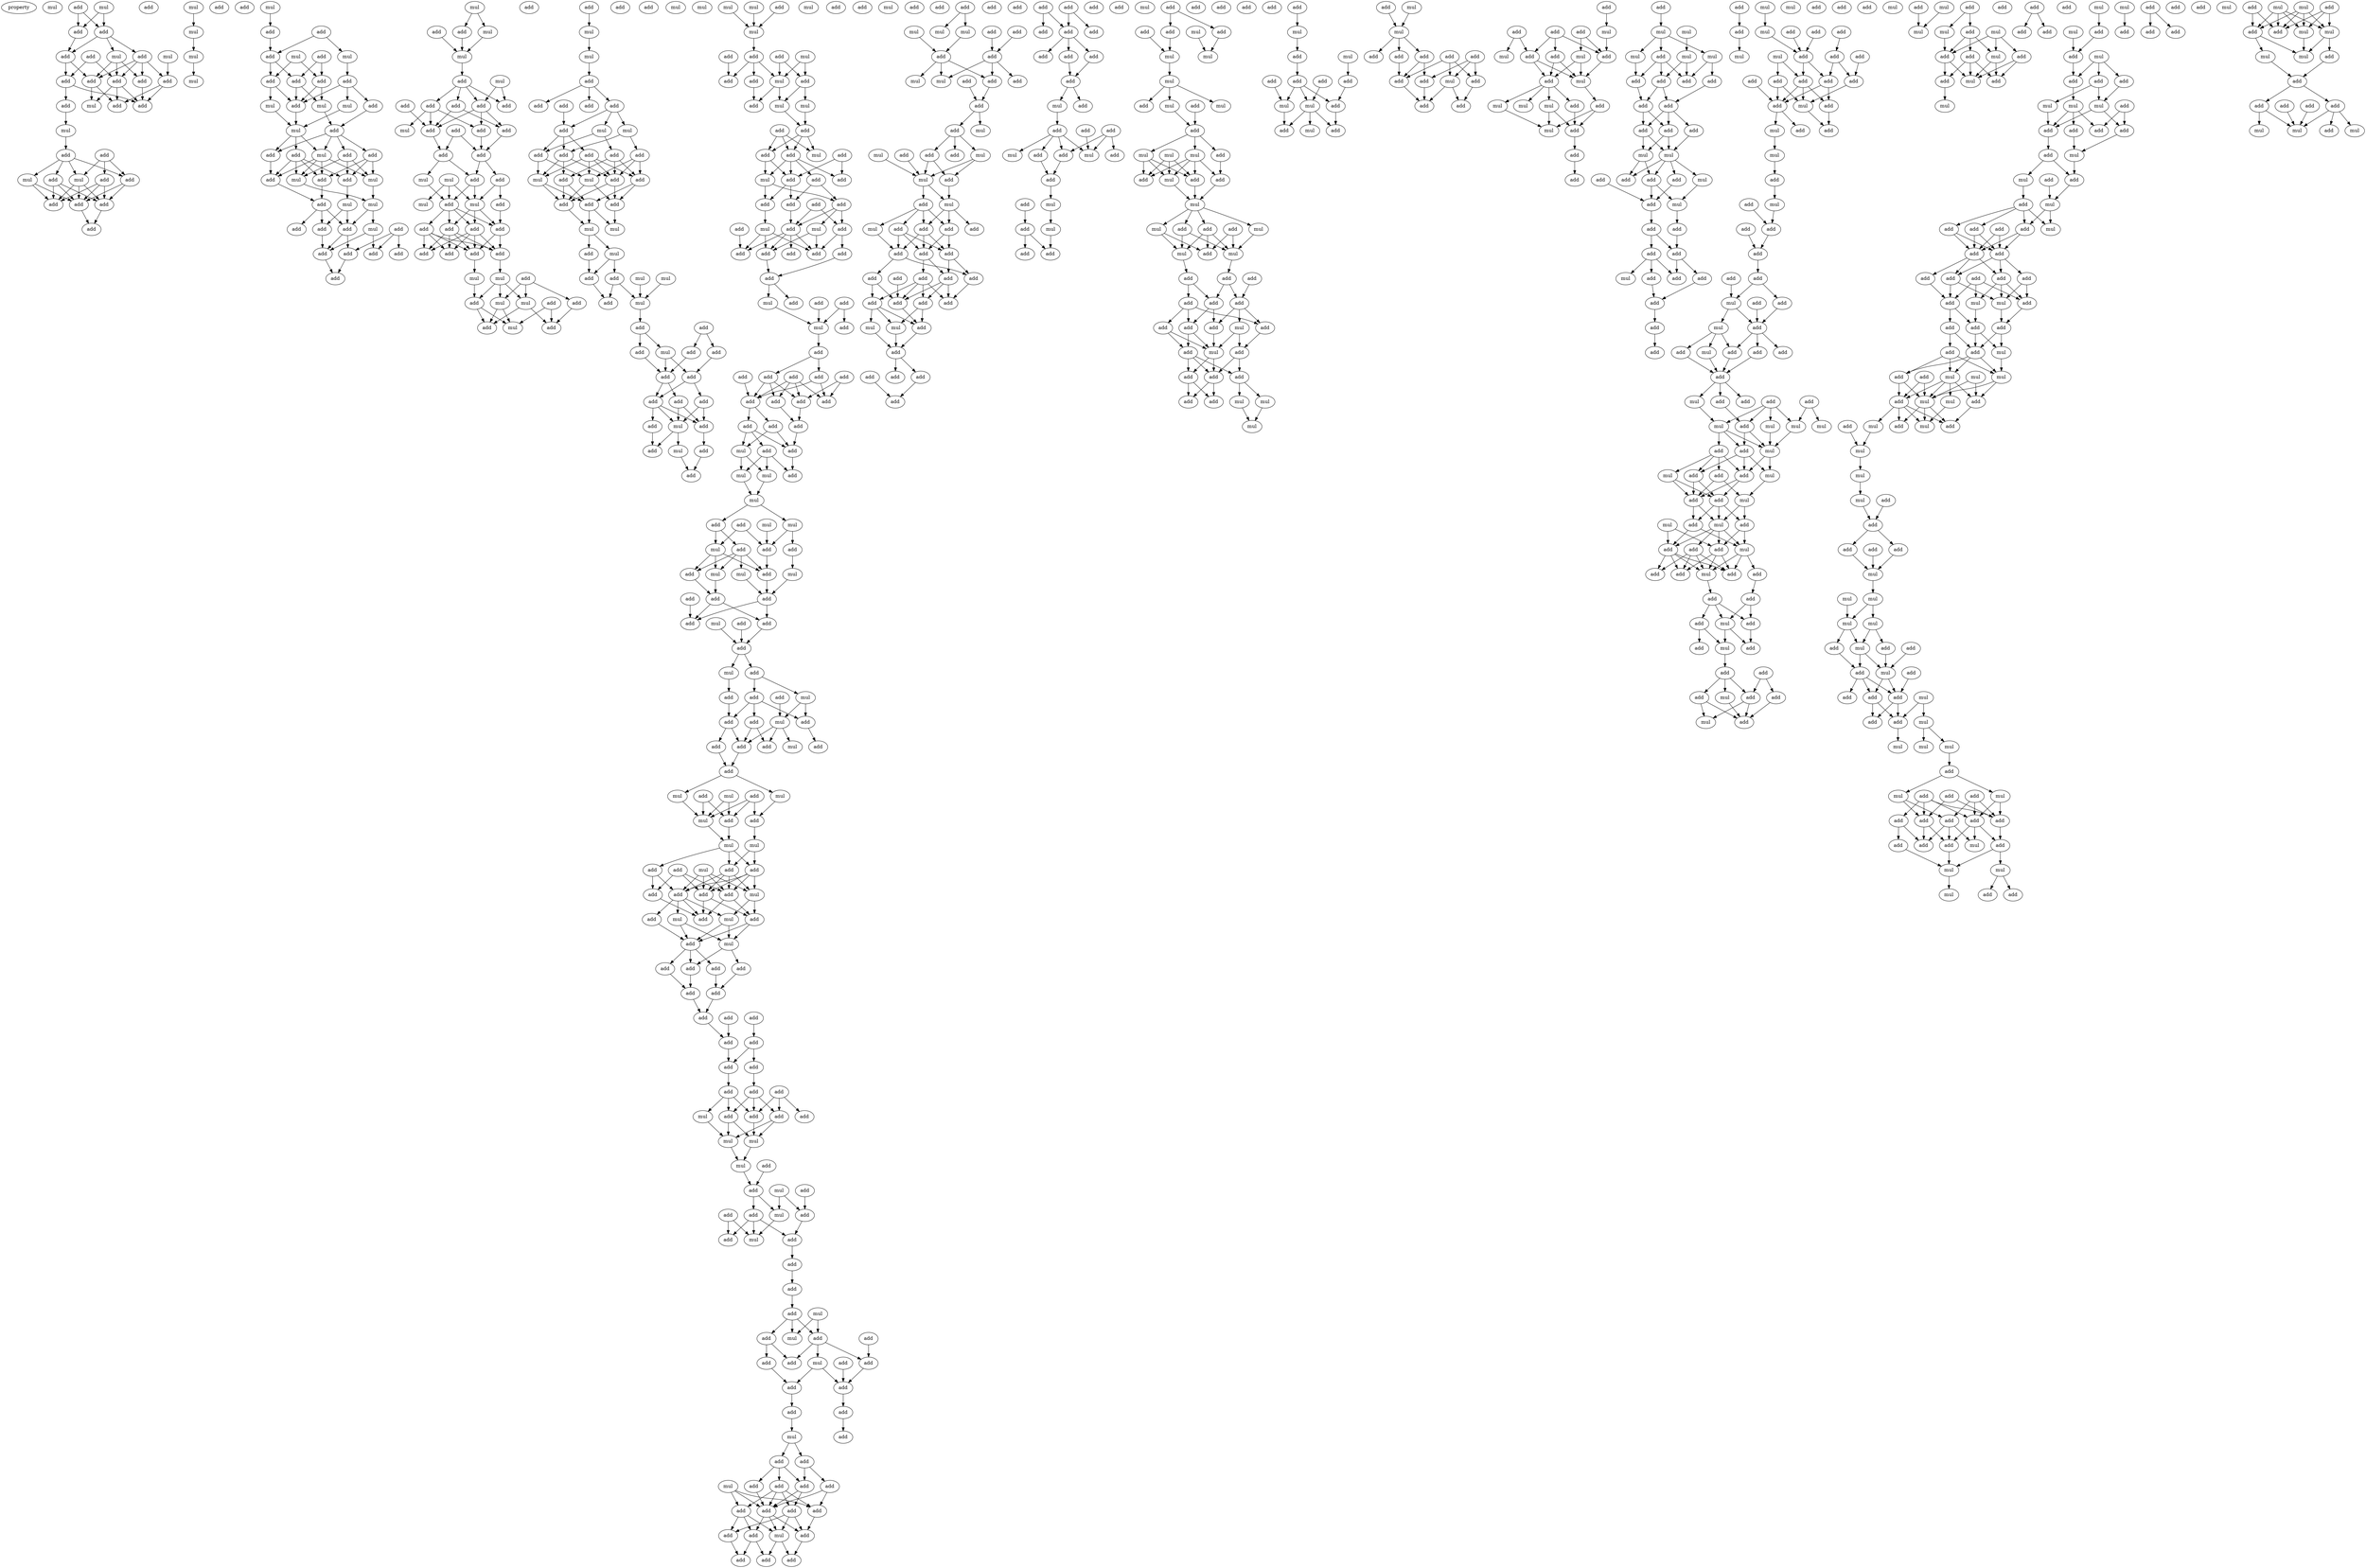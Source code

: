 digraph {
    node [fontcolor=black]
    property [mul=2,lf=1.3]
    0 [ label = mul ];
    1 [ label = add ];
    2 [ label = mul ];
    3 [ label = add ];
    4 [ label = add ];
    5 [ label = add ];
    6 [ label = add ];
    7 [ label = mul ];
    8 [ label = add ];
    9 [ label = add ];
    10 [ label = mul ];
    11 [ label = add ];
    12 [ label = add ];
    13 [ label = add ];
    14 [ label = add ];
    15 [ label = add ];
    16 [ label = add ];
    17 [ label = add ];
    18 [ label = add ];
    19 [ label = mul ];
    20 [ label = mul ];
    21 [ label = add ];
    22 [ label = add ];
    23 [ label = mul ];
    24 [ label = add ];
    25 [ label = add ];
    26 [ label = mul ];
    27 [ label = add ];
    28 [ label = add ];
    29 [ label = add ];
    30 [ label = add ];
    31 [ label = add ];
    32 [ label = mul ];
    33 [ label = mul ];
    34 [ label = add ];
    35 [ label = mul ];
    36 [ label = add ];
    37 [ label = mul ];
    38 [ label = mul ];
    39 [ label = add ];
    40 [ label = add ];
    41 [ label = mul ];
    42 [ label = add ];
    43 [ label = mul ];
    44 [ label = add ];
    45 [ label = add ];
    46 [ label = add ];
    47 [ label = add ];
    48 [ label = add ];
    49 [ label = mul ];
    50 [ label = mul ];
    51 [ label = mul ];
    52 [ label = add ];
    53 [ label = add ];
    54 [ label = add ];
    55 [ label = mul ];
    56 [ label = add ];
    57 [ label = add ];
    58 [ label = add ];
    59 [ label = add ];
    60 [ label = mul ];
    61 [ label = add ];
    62 [ label = mul ];
    63 [ label = add ];
    64 [ label = mul ];
    65 [ label = add ];
    66 [ label = mul ];
    67 [ label = mul ];
    68 [ label = add ];
    69 [ label = add ];
    70 [ label = add ];
    71 [ label = add ];
    72 [ label = mul ];
    73 [ label = add ];
    74 [ label = add ];
    75 [ label = add ];
    76 [ label = add ];
    77 [ label = add ];
    78 [ label = add ];
    79 [ label = mul ];
    80 [ label = add ];
    81 [ label = mul ];
    82 [ label = add ];
    83 [ label = mul ];
    84 [ label = add ];
    85 [ label = mul ];
    86 [ label = add ];
    87 [ label = add ];
    88 [ label = add ];
    89 [ label = add ];
    90 [ label = add ];
    91 [ label = add ];
    92 [ label = mul ];
    93 [ label = add ];
    94 [ label = add ];
    95 [ label = add ];
    96 [ label = add ];
    97 [ label = add ];
    98 [ label = add ];
    99 [ label = mul ];
    100 [ label = add ];
    101 [ label = mul ];
    102 [ label = add ];
    103 [ label = add ];
    104 [ label = mul ];
    105 [ label = mul ];
    106 [ label = add ];
    107 [ label = add ];
    108 [ label = add ];
    109 [ label = add ];
    110 [ label = add ];
    111 [ label = add ];
    112 [ label = add ];
    113 [ label = add ];
    114 [ label = add ];
    115 [ label = mul ];
    116 [ label = add ];
    117 [ label = mul ];
    118 [ label = add ];
    119 [ label = add ];
    120 [ label = add ];
    121 [ label = mul ];
    122 [ label = mul ];
    123 [ label = add ];
    124 [ label = mul ];
    125 [ label = add ];
    126 [ label = add ];
    127 [ label = add ];
    128 [ label = mul ];
    129 [ label = mul ];
    130 [ label = add ];
    131 [ label = add ];
    132 [ label = add ];
    133 [ label = add ];
    134 [ label = add ];
    135 [ label = mul ];
    136 [ label = add ];
    137 [ label = mul ];
    138 [ label = add ];
    139 [ label = add ];
    140 [ label = add ];
    141 [ label = add ];
    142 [ label = add ];
    143 [ label = add ];
    144 [ label = mul ];
    145 [ label = mul ];
    146 [ label = add ];
    147 [ label = add ];
    148 [ label = add ];
    149 [ label = add ];
    150 [ label = add ];
    151 [ label = mul ];
    152 [ label = mul ];
    153 [ label = add ];
    154 [ label = mul ];
    155 [ label = add ];
    156 [ label = add ];
    157 [ label = add ];
    158 [ label = mul ];
    159 [ label = mul ];
    160 [ label = add ];
    161 [ label = mul ];
    162 [ label = add ];
    163 [ label = add ];
    164 [ label = add ];
    165 [ label = add ];
    166 [ label = mul ];
    167 [ label = add ];
    168 [ label = add ];
    169 [ label = add ];
    170 [ label = add ];
    171 [ label = add ];
    172 [ label = add ];
    173 [ label = mul ];
    174 [ label = add ];
    175 [ label = add ];
    176 [ label = add ];
    177 [ label = mul ];
    178 [ label = add ];
    179 [ label = mul ];
    180 [ label = add ];
    181 [ label = mul ];
    182 [ label = mul ];
    183 [ label = mul ];
    184 [ label = add ];
    185 [ label = mul ];
    186 [ label = add ];
    187 [ label = add ];
    188 [ label = mul ];
    189 [ label = add ];
    190 [ label = add ];
    191 [ label = add ];
    192 [ label = add ];
    193 [ label = mul ];
    194 [ label = mul ];
    195 [ label = add ];
    196 [ label = mul ];
    197 [ label = add ];
    198 [ label = add ];
    199 [ label = add ];
    200 [ label = mul ];
    201 [ label = add ];
    202 [ label = add ];
    203 [ label = add ];
    204 [ label = add ];
    205 [ label = add ];
    206 [ label = mul ];
    207 [ label = add ];
    208 [ label = add ];
    209 [ label = add ];
    210 [ label = add ];
    211 [ label = mul ];
    212 [ label = add ];
    213 [ label = add ];
    214 [ label = mul ];
    215 [ label = add ];
    216 [ label = add ];
    217 [ label = add ];
    218 [ label = add ];
    219 [ label = add ];
    220 [ label = add ];
    221 [ label = add ];
    222 [ label = add ];
    223 [ label = mul ];
    224 [ label = add ];
    225 [ label = add ];
    226 [ label = mul ];
    227 [ label = add ];
    228 [ label = add ];
    229 [ label = add ];
    230 [ label = add ];
    231 [ label = add ];
    232 [ label = add ];
    233 [ label = add ];
    234 [ label = add ];
    235 [ label = add ];
    236 [ label = add ];
    237 [ label = add ];
    238 [ label = add ];
    239 [ label = add ];
    240 [ label = add ];
    241 [ label = add ];
    242 [ label = add ];
    243 [ label = mul ];
    244 [ label = add ];
    245 [ label = mul ];
    246 [ label = mul ];
    247 [ label = mul ];
    248 [ label = mul ];
    249 [ label = add ];
    250 [ label = add ];
    251 [ label = mul ];
    252 [ label = mul ];
    253 [ label = mul ];
    254 [ label = add ];
    255 [ label = add ];
    256 [ label = add ];
    257 [ label = mul ];
    258 [ label = mul ];
    259 [ label = mul ];
    260 [ label = add ];
    261 [ label = add ];
    262 [ label = add ];
    263 [ label = add ];
    264 [ label = add ];
    265 [ label = add ];
    266 [ label = add ];
    267 [ label = add ];
    268 [ label = mul ];
    269 [ label = add ];
    270 [ label = add ];
    271 [ label = add ];
    272 [ label = mul ];
    273 [ label = add ];
    274 [ label = add ];
    275 [ label = mul ];
    276 [ label = add ];
    277 [ label = add ];
    278 [ label = add ];
    279 [ label = mul ];
    280 [ label = add ];
    281 [ label = add ];
    282 [ label = add ];
    283 [ label = add ];
    284 [ label = mul ];
    285 [ label = add ];
    286 [ label = add ];
    287 [ label = add ];
    288 [ label = add ];
    289 [ label = add ];
    290 [ label = mul ];
    291 [ label = mul ];
    292 [ label = mul ];
    293 [ label = add ];
    294 [ label = add ];
    295 [ label = mul ];
    296 [ label = mul ];
    297 [ label = mul ];
    298 [ label = add ];
    299 [ label = add ];
    300 [ label = add ];
    301 [ label = mul ];
    302 [ label = add ];
    303 [ label = add ];
    304 [ label = mul ];
    305 [ label = add ];
    306 [ label = add ];
    307 [ label = add ];
    308 [ label = add ];
    309 [ label = add ];
    310 [ label = mul ];
    311 [ label = mul ];
    312 [ label = add ];
    313 [ label = mul ];
    314 [ label = add ];
    315 [ label = mul ];
    316 [ label = add ];
    317 [ label = add ];
    318 [ label = add ];
    319 [ label = add ];
    320 [ label = add ];
    321 [ label = add ];
    322 [ label = add ];
    323 [ label = add ];
    324 [ label = add ];
    325 [ label = add ];
    326 [ label = add ];
    327 [ label = add ];
    328 [ label = add ];
    329 [ label = add ];
    330 [ label = add ];
    331 [ label = add ];
    332 [ label = mul ];
    333 [ label = add ];
    334 [ label = add ];
    335 [ label = add ];
    336 [ label = add ];
    337 [ label = mul ];
    338 [ label = mul ];
    339 [ label = add ];
    340 [ label = mul ];
    341 [ label = add ];
    342 [ label = add ];
    343 [ label = mul ];
    344 [ label = mul ];
    345 [ label = add ];
    346 [ label = add ];
    347 [ label = add ];
    348 [ label = add ];
    349 [ label = mul ];
    350 [ label = add ];
    351 [ label = add ];
    352 [ label = add ];
    353 [ label = add ];
    354 [ label = mul ];
    355 [ label = add ];
    356 [ label = add ];
    357 [ label = add ];
    358 [ label = add ];
    359 [ label = add ];
    360 [ label = mul ];
    361 [ label = add ];
    362 [ label = mul ];
    363 [ label = add ];
    364 [ label = add ];
    365 [ label = add ];
    366 [ label = add ];
    367 [ label = add ];
    368 [ label = add ];
    369 [ label = add ];
    370 [ label = mul ];
    371 [ label = add ];
    372 [ label = add ];
    373 [ label = add ];
    374 [ label = add ];
    375 [ label = add ];
    376 [ label = add ];
    377 [ label = add ];
    378 [ label = mul ];
    379 [ label = add ];
    380 [ label = add ];
    381 [ label = add ];
    382 [ label = add ];
    383 [ label = add ];
    384 [ label = add ];
    385 [ label = add ];
    386 [ label = mul ];
    387 [ label = add ];
    388 [ label = add ];
    389 [ label = add ];
    390 [ label = add ];
    391 [ label = mul ];
    392 [ label = mul ];
    393 [ label = mul ];
    394 [ label = add ];
    395 [ label = add ];
    396 [ label = add ];
    397 [ label = add ];
    398 [ label = mul ];
    399 [ label = add ];
    400 [ label = add ];
    401 [ label = mul ];
    402 [ label = add ];
    403 [ label = add ];
    404 [ label = add ];
    405 [ label = mul ];
    406 [ label = add ];
    407 [ label = add ];
    408 [ label = mul ];
    409 [ label = add ];
    410 [ label = mul ];
    411 [ label = mul ];
    412 [ label = add ];
    413 [ label = add ];
    414 [ label = mul ];
    415 [ label = add ];
    416 [ label = add ];
    417 [ label = add ];
    418 [ label = mul ];
    419 [ label = add ];
    420 [ label = add ];
    421 [ label = add ];
    422 [ label = add ];
    423 [ label = add ];
    424 [ label = add ];
    425 [ label = add ];
    426 [ label = add ];
    427 [ label = add ];
    428 [ label = add ];
    429 [ label = add ];
    430 [ label = add ];
    431 [ label = add ];
    432 [ label = mul ];
    433 [ label = mul ];
    434 [ label = add ];
    435 [ label = add ];
    436 [ label = add ];
    437 [ label = add ];
    438 [ label = add ];
    439 [ label = add ];
    440 [ label = add ];
    441 [ label = add ];
    442 [ label = add ];
    443 [ label = add ];
    444 [ label = add ];
    445 [ label = add ];
    446 [ label = add ];
    447 [ label = add ];
    448 [ label = add ];
    449 [ label = add ];
    450 [ label = add ];
    451 [ label = add ];
    452 [ label = add ];
    453 [ label = mul ];
    454 [ label = add ];
    455 [ label = add ];
    456 [ label = add ];
    457 [ label = add ];
    458 [ label = add ];
    459 [ label = add ];
    460 [ label = mul ];
    461 [ label = add ];
    462 [ label = mul ];
    463 [ label = add ];
    464 [ label = mul ];
    465 [ label = add ];
    466 [ label = add ];
    467 [ label = mul ];
    468 [ label = mul ];
    469 [ label = add ];
    470 [ label = add ];
    471 [ label = add ];
    472 [ label = add ];
    473 [ label = add ];
    474 [ label = add ];
    475 [ label = mul ];
    476 [ label = add ];
    477 [ label = mul ];
    478 [ label = mul ];
    479 [ label = mul ];
    480 [ label = mul ];
    481 [ label = add ];
    482 [ label = add ];
    483 [ label = mul ];
    484 [ label = add ];
    485 [ label = add ];
    486 [ label = mul ];
    487 [ label = mul ];
    488 [ label = mul ];
    489 [ label = add ];
    490 [ label = add ];
    491 [ label = add ];
    492 [ label = add ];
    493 [ label = mul ];
    494 [ label = add ];
    495 [ label = mul ];
    496 [ label = add ];
    497 [ label = add ];
    498 [ label = mul ];
    499 [ label = mul ];
    500 [ label = add ];
    501 [ label = add ];
    502 [ label = mul ];
    503 [ label = mul ];
    504 [ label = add ];
    505 [ label = add ];
    506 [ label = add ];
    507 [ label = add ];
    508 [ label = add ];
    509 [ label = add ];
    510 [ label = add ];
    511 [ label = add ];
    512 [ label = mul ];
    513 [ label = add ];
    514 [ label = add ];
    515 [ label = mul ];
    516 [ label = add ];
    517 [ label = add ];
    518 [ label = add ];
    519 [ label = add ];
    520 [ label = add ];
    521 [ label = mul ];
    522 [ label = add ];
    523 [ label = add ];
    524 [ label = mul ];
    525 [ label = mul ];
    526 [ label = add ];
    527 [ label = add ];
    528 [ label = mul ];
    529 [ label = mul ];
    530 [ label = add ];
    531 [ label = add ];
    532 [ label = add ];
    533 [ label = add ];
    534 [ label = add ];
    535 [ label = mul ];
    536 [ label = mul ];
    537 [ label = add ];
    538 [ label = add ];
    539 [ label = add ];
    540 [ label = add ];
    541 [ label = mul ];
    542 [ label = mul ];
    543 [ label = mul ];
    544 [ label = add ];
    545 [ label = add ];
    546 [ label = add ];
    547 [ label = add ];
    548 [ label = add ];
    549 [ label = add ];
    550 [ label = add ];
    551 [ label = add ];
    552 [ label = mul ];
    553 [ label = add ];
    554 [ label = add ];
    555 [ label = add ];
    556 [ label = add ];
    557 [ label = add ];
    558 [ label = add ];
    559 [ label = mul ];
    560 [ label = mul ];
    561 [ label = add ];
    562 [ label = add ];
    563 [ label = mul ];
    564 [ label = add ];
    565 [ label = mul ];
    566 [ label = add ];
    567 [ label = mul ];
    568 [ label = add ];
    569 [ label = add ];
    570 [ label = mul ];
    571 [ label = mul ];
    572 [ label = mul ];
    573 [ label = add ];
    574 [ label = add ];
    575 [ label = add ];
    576 [ label = add ];
    577 [ label = mul ];
    578 [ label = mul ];
    579 [ label = add ];
    580 [ label = mul ];
    581 [ label = mul ];
    582 [ label = mul ];
    583 [ label = add ];
    584 [ label = add ];
    585 [ label = add ];
    586 [ label = add ];
    587 [ label = add ];
    588 [ label = add ];
    589 [ label = add ];
    590 [ label = add ];
    591 [ label = add ];
    592 [ label = mul ];
    593 [ label = mul ];
    594 [ label = add ];
    595 [ label = add ];
    596 [ label = mul ];
    597 [ label = add ];
    598 [ label = add ];
    599 [ label = mul ];
    600 [ label = add ];
    601 [ label = add ];
    602 [ label = add ];
    603 [ label = add ];
    604 [ label = add ];
    605 [ label = mul ];
    606 [ label = add ];
    607 [ label = add ];
    608 [ label = add ];
    609 [ label = add ];
    610 [ label = add ];
    611 [ label = add ];
    612 [ label = add ];
    613 [ label = add ];
    614 [ label = mul ];
    615 [ label = mul ];
    616 [ label = mul ];
    617 [ label = add ];
    618 [ label = add ];
    619 [ label = mul ];
    620 [ label = add ];
    621 [ label = add ];
    622 [ label = add ];
    623 [ label = add ];
    624 [ label = mul ];
    625 [ label = add ];
    626 [ label = add ];
    627 [ label = add ];
    628 [ label = add ];
    629 [ label = add ];
    630 [ label = add ];
    631 [ label = add ];
    632 [ label = mul ];
    633 [ label = add ];
    634 [ label = mul ];
    635 [ label = add ];
    636 [ label = mul ];
    637 [ label = add ];
    638 [ label = add ];
    639 [ label = add ];
    640 [ label = mul ];
    641 [ label = add ];
    642 [ label = add ];
    643 [ label = add ];
    644 [ label = add ];
    645 [ label = add ];
    646 [ label = mul ];
    647 [ label = add ];
    648 [ label = add ];
    649 [ label = mul ];
    650 [ label = add ];
    651 [ label = add ];
    652 [ label = add ];
    653 [ label = mul ];
    654 [ label = add ];
    655 [ label = add ];
    656 [ label = add ];
    657 [ label = add ];
    658 [ label = mul ];
    659 [ label = add ];
    660 [ label = add ];
    661 [ label = add ];
    662 [ label = mul ];
    663 [ label = add ];
    664 [ label = add ];
    665 [ label = mul ];
    666 [ label = mul ];
    667 [ label = add ];
    668 [ label = mul ];
    669 [ label = mul ];
    670 [ label = mul ];
    671 [ label = add ];
    672 [ label = add ];
    673 [ label = mul ];
    674 [ label = add ];
    675 [ label = add ];
    676 [ label = add ];
    677 [ label = mul ];
    678 [ label = mul ];
    679 [ label = add ];
    680 [ label = add ];
    681 [ label = add ];
    682 [ label = add ];
    683 [ label = mul ];
    684 [ label = mul ];
    685 [ label = add ];
    686 [ label = add ];
    687 [ label = mul ];
    688 [ label = add ];
    689 [ label = add ];
    690 [ label = add ];
    691 [ label = add ];
    692 [ label = mul ];
    693 [ label = add ];
    694 [ label = add ];
    695 [ label = add ];
    696 [ label = add ];
    697 [ label = mul ];
    698 [ label = add ];
    699 [ label = mul ];
    700 [ label = add ];
    701 [ label = add ];
    702 [ label = mul ];
    703 [ label = mul ];
    704 [ label = add ];
    705 [ label = add ];
    706 [ label = add ];
    707 [ label = add ];
    708 [ label = add ];
    709 [ label = mul ];
    710 [ label = add ];
    711 [ label = add ];
    712 [ label = mul ];
    713 [ label = add ];
    714 [ label = mul ];
    715 [ label = mul ];
    716 [ label = add ];
    717 [ label = add ];
    718 [ label = add ];
    719 [ label = add ];
    720 [ label = mul ];
    721 [ label = add ];
    722 [ label = mul ];
    723 [ label = add ];
    724 [ label = mul ];
    725 [ label = add ];
    726 [ label = add ];
    727 [ label = add ];
    728 [ label = add ];
    729 [ label = mul ];
    730 [ label = add ];
    731 [ label = mul ];
    732 [ label = add ];
    733 [ label = mul ];
    734 [ label = add ];
    735 [ label = add ];
    736 [ label = add ];
    737 [ label = add ];
    738 [ label = mul ];
    739 [ label = add ];
    740 [ label = mul ];
    741 [ label = mul ];
    742 [ label = add ];
    743 [ label = add ];
    744 [ label = add ];
    745 [ label = add ];
    746 [ label = mul ];
    747 [ label = add ];
    748 [ label = mul ];
    749 [ label = add ];
    750 [ label = add ];
    751 [ label = mul ];
    752 [ label = add ];
    753 [ label = add ];
    754 [ label = add ];
    755 [ label = add ];
    756 [ label = mul ];
    757 [ label = add ];
    758 [ label = add ];
    759 [ label = add ];
    760 [ label = add ];
    761 [ label = add ];
    762 [ label = add ];
    763 [ label = add ];
    764 [ label = add ];
    765 [ label = add ];
    766 [ label = add ];
    767 [ label = mul ];
    768 [ label = mul ];
    769 [ label = add ];
    770 [ label = add ];
    771 [ label = add ];
    772 [ label = add ];
    773 [ label = add ];
    774 [ label = mul ];
    775 [ label = mul ];
    776 [ label = add ];
    777 [ label = mul ];
    778 [ label = mul ];
    779 [ label = add ];
    780 [ label = add ];
    781 [ label = mul ];
    782 [ label = add ];
    783 [ label = mul ];
    784 [ label = mul ];
    785 [ label = add ];
    786 [ label = add ];
    787 [ label = mul ];
    788 [ label = add ];
    789 [ label = mul ];
    790 [ label = mul ];
    791 [ label = mul ];
    792 [ label = add ];
    793 [ label = mul ];
    794 [ label = add ];
    795 [ label = add ];
    796 [ label = add ];
    797 [ label = add ];
    798 [ label = add ];
    799 [ label = add ];
    800 [ label = add ];
    801 [ label = add ];
    802 [ label = mul ];
    803 [ label = mul ];
    804 [ label = mul ];
    805 [ label = mul ];
    806 [ label = mul ];
    807 [ label = add ];
    808 [ label = add ];
    809 [ label = mul ];
    810 [ label = add ];
    811 [ label = mul ];
    812 [ label = add ];
    813 [ label = add ];
    814 [ label = add ];
    815 [ label = mul ];
    816 [ label = add ];
    817 [ label = add ];
    818 [ label = mul ];
    819 [ label = add ];
    820 [ label = add ];
    821 [ label = mul ];
    822 [ label = mul ];
    823 [ label = mul ];
    824 [ label = add ];
    825 [ label = mul ];
    826 [ label = mul ];
    827 [ label = add ];
    828 [ label = add ];
    829 [ label = add ];
    830 [ label = add ];
    831 [ label = add ];
    832 [ label = add ];
    833 [ label = add ];
    834 [ label = add ];
    835 [ label = mul ];
    836 [ label = add ];
    837 [ label = add ];
    838 [ label = add ];
    839 [ label = add ];
    840 [ label = mul ];
    841 [ label = mul ];
    842 [ label = mul ];
    843 [ label = add ];
    844 [ label = add ];
    845 [ label = add ];
    846 [ label = add ];
    847 [ label = mul ];
    848 [ label = mul ];
    849 [ label = add ];
    850 [ label = add ];
    851 [ label = mul ];
    852 [ label = mul ];
    853 [ label = add ];
    854 [ label = mul ];
    855 [ label = add ];
    856 [ label = mul ];
    857 [ label = mul ];
    858 [ label = add ];
    859 [ label = add ];
    860 [ label = add ];
    861 [ label = add ];
    862 [ label = add ];
    863 [ label = add ];
    864 [ label = mul ];
    865 [ label = mul ];
    866 [ label = add ];
    867 [ label = mul ];
    1 -> 4 [ name = 0 ];
    1 -> 5 [ name = 1 ];
    2 -> 4 [ name = 2 ];
    2 -> 5 [ name = 3 ];
    4 -> 9 [ name = 4 ];
    5 -> 8 [ name = 5 ];
    5 -> 9 [ name = 6 ];
    5 -> 10 [ name = 7 ];
    6 -> 13 [ name = 8 ];
    6 -> 14 [ name = 9 ];
    7 -> 15 [ name = 10 ];
    8 -> 11 [ name = 11 ];
    8 -> 12 [ name = 12 ];
    8 -> 13 [ name = 13 ];
    8 -> 15 [ name = 14 ];
    9 -> 12 [ name = 15 ];
    9 -> 14 [ name = 16 ];
    10 -> 11 [ name = 17 ];
    10 -> 12 [ name = 18 ];
    10 -> 13 [ name = 19 ];
    11 -> 18 [ name = 20 ];
    12 -> 16 [ name = 21 ];
    12 -> 19 [ name = 22 ];
    13 -> 16 [ name = 23 ];
    13 -> 18 [ name = 24 ];
    13 -> 19 [ name = 25 ];
    14 -> 17 [ name = 26 ];
    14 -> 18 [ name = 27 ];
    15 -> 16 [ name = 28 ];
    15 -> 18 [ name = 29 ];
    17 -> 20 [ name = 30 ];
    20 -> 22 [ name = 31 ];
    21 -> 25 [ name = 32 ];
    21 -> 26 [ name = 33 ];
    21 -> 27 [ name = 34 ];
    22 -> 23 [ name = 35 ];
    22 -> 24 [ name = 36 ];
    22 -> 26 [ name = 37 ];
    22 -> 27 [ name = 38 ];
    23 -> 28 [ name = 39 ];
    23 -> 29 [ name = 40 ];
    24 -> 28 [ name = 41 ];
    24 -> 29 [ name = 42 ];
    24 -> 30 [ name = 43 ];
    25 -> 28 [ name = 44 ];
    25 -> 29 [ name = 45 ];
    25 -> 30 [ name = 46 ];
    26 -> 28 [ name = 47 ];
    26 -> 29 [ name = 48 ];
    26 -> 30 [ name = 49 ];
    27 -> 29 [ name = 50 ];
    27 -> 30 [ name = 51 ];
    29 -> 31 [ name = 52 ];
    30 -> 31 [ name = 53 ];
    32 -> 33 [ name = 54 ];
    33 -> 35 [ name = 55 ];
    35 -> 37 [ name = 56 ];
    38 -> 40 [ name = 57 ];
    39 -> 41 [ name = 58 ];
    39 -> 44 [ name = 59 ];
    40 -> 44 [ name = 60 ];
    41 -> 48 [ name = 61 ];
    42 -> 46 [ name = 62 ];
    42 -> 47 [ name = 63 ];
    43 -> 45 [ name = 64 ];
    43 -> 47 [ name = 65 ];
    44 -> 45 [ name = 66 ];
    44 -> 46 [ name = 67 ];
    45 -> 49 [ name = 68 ];
    45 -> 53 [ name = 69 ];
    46 -> 51 [ name = 70 ];
    46 -> 53 [ name = 71 ];
    47 -> 51 [ name = 72 ];
    47 -> 53 [ name = 73 ];
    48 -> 50 [ name = 74 ];
    48 -> 52 [ name = 75 ];
    48 -> 53 [ name = 76 ];
    49 -> 55 [ name = 77 ];
    50 -> 55 [ name = 78 ];
    51 -> 54 [ name = 79 ];
    52 -> 54 [ name = 80 ];
    53 -> 55 [ name = 81 ];
    54 -> 56 [ name = 82 ];
    54 -> 57 [ name = 83 ];
    54 -> 58 [ name = 84 ];
    54 -> 60 [ name = 85 ];
    55 -> 57 [ name = 86 ];
    55 -> 59 [ name = 87 ];
    55 -> 60 [ name = 88 ];
    56 -> 61 [ name = 89 ];
    56 -> 62 [ name = 90 ];
    56 -> 65 [ name = 91 ];
    57 -> 63 [ name = 92 ];
    58 -> 61 [ name = 93 ];
    58 -> 62 [ name = 94 ];
    58 -> 64 [ name = 95 ];
    59 -> 61 [ name = 96 ];
    59 -> 63 [ name = 97 ];
    59 -> 64 [ name = 98 ];
    59 -> 65 [ name = 99 ];
    60 -> 62 [ name = 100 ];
    60 -> 63 [ name = 101 ];
    60 -> 64 [ name = 102 ];
    60 -> 65 [ name = 103 ];
    61 -> 67 [ name = 104 ];
    62 -> 66 [ name = 105 ];
    63 -> 68 [ name = 106 ];
    64 -> 66 [ name = 107 ];
    65 -> 68 [ name = 108 ];
    66 -> 71 [ name = 109 ];
    66 -> 72 [ name = 110 ];
    67 -> 69 [ name = 111 ];
    67 -> 71 [ name = 112 ];
    68 -> 69 [ name = 113 ];
    68 -> 70 [ name = 114 ];
    68 -> 71 [ name = 115 ];
    69 -> 75 [ name = 116 ];
    71 -> 75 [ name = 117 ];
    71 -> 76 [ name = 118 ];
    72 -> 74 [ name = 119 ];
    72 -> 75 [ name = 120 ];
    73 -> 74 [ name = 121 ];
    73 -> 76 [ name = 122 ];
    73 -> 77 [ name = 123 ];
    75 -> 78 [ name = 124 ];
    76 -> 78 [ name = 125 ];
    79 -> 81 [ name = 126 ];
    79 -> 82 [ name = 127 ];
    80 -> 83 [ name = 128 ];
    81 -> 83 [ name = 129 ];
    82 -> 83 [ name = 130 ];
    83 -> 84 [ name = 131 ];
    84 -> 87 [ name = 132 ];
    84 -> 88 [ name = 133 ];
    84 -> 89 [ name = 134 ];
    84 -> 90 [ name = 135 ];
    85 -> 88 [ name = 136 ];
    85 -> 90 [ name = 137 ];
    86 -> 95 [ name = 138 ];
    87 -> 94 [ name = 139 ];
    87 -> 95 [ name = 140 ];
    89 -> 91 [ name = 141 ];
    89 -> 92 [ name = 142 ];
    89 -> 95 [ name = 143 ];
    90 -> 91 [ name = 144 ];
    90 -> 94 [ name = 145 ];
    90 -> 95 [ name = 146 ];
    91 -> 96 [ name = 147 ];
    93 -> 96 [ name = 148 ];
    93 -> 97 [ name = 149 ];
    94 -> 96 [ name = 150 ];
    95 -> 97 [ name = 151 ];
    96 -> 98 [ name = 152 ];
    96 -> 100 [ name = 153 ];
    97 -> 98 [ name = 154 ];
    97 -> 99 [ name = 155 ];
    98 -> 104 [ name = 156 ];
    98 -> 106 [ name = 157 ];
    99 -> 106 [ name = 158 ];
    100 -> 103 [ name = 159 ];
    100 -> 104 [ name = 160 ];
    101 -> 104 [ name = 161 ];
    101 -> 105 [ name = 162 ];
    101 -> 106 [ name = 163 ];
    103 -> 110 [ name = 164 ];
    104 -> 108 [ name = 165 ];
    104 -> 109 [ name = 166 ];
    104 -> 110 [ name = 167 ];
    106 -> 107 [ name = 168 ];
    106 -> 108 [ name = 169 ];
    106 -> 109 [ name = 170 ];
    106 -> 110 [ name = 171 ];
    107 -> 111 [ name = 172 ];
    107 -> 112 [ name = 173 ];
    107 -> 113 [ name = 174 ];
    107 -> 114 [ name = 175 ];
    108 -> 111 [ name = 176 ];
    108 -> 112 [ name = 177 ];
    108 -> 113 [ name = 178 ];
    108 -> 114 [ name = 179 ];
    109 -> 111 [ name = 180 ];
    109 -> 112 [ name = 181 ];
    109 -> 113 [ name = 182 ];
    109 -> 114 [ name = 183 ];
    110 -> 111 [ name = 184 ];
    110 -> 112 [ name = 185 ];
    111 -> 117 [ name = 186 ];
    112 -> 115 [ name = 187 ];
    115 -> 118 [ name = 188 ];
    116 -> 120 [ name = 189 ];
    116 -> 121 [ name = 190 ];
    116 -> 122 [ name = 191 ];
    117 -> 118 [ name = 192 ];
    117 -> 121 [ name = 193 ];
    117 -> 122 [ name = 194 ];
    118 -> 123 [ name = 195 ];
    118 -> 124 [ name = 196 ];
    119 -> 124 [ name = 197 ];
    119 -> 125 [ name = 198 ];
    120 -> 125 [ name = 199 ];
    121 -> 123 [ name = 200 ];
    121 -> 124 [ name = 201 ];
    122 -> 123 [ name = 202 ];
    122 -> 125 [ name = 203 ];
    126 -> 128 [ name = 204 ];
    128 -> 129 [ name = 205 ];
    129 -> 130 [ name = 206 ];
    130 -> 131 [ name = 207 ];
    130 -> 133 [ name = 208 ];
    130 -> 134 [ name = 209 ];
    131 -> 135 [ name = 210 ];
    131 -> 136 [ name = 211 ];
    131 -> 137 [ name = 212 ];
    132 -> 136 [ name = 213 ];
    135 -> 139 [ name = 214 ];
    135 -> 141 [ name = 215 ];
    136 -> 138 [ name = 216 ];
    136 -> 139 [ name = 217 ];
    136 -> 142 [ name = 218 ];
    137 -> 138 [ name = 219 ];
    137 -> 140 [ name = 220 ];
    138 -> 144 [ name = 221 ];
    138 -> 145 [ name = 222 ];
    139 -> 143 [ name = 223 ];
    139 -> 145 [ name = 224 ];
    139 -> 146 [ name = 225 ];
    140 -> 143 [ name = 226 ];
    140 -> 146 [ name = 227 ];
    140 -> 147 [ name = 228 ];
    141 -> 143 [ name = 229 ];
    141 -> 144 [ name = 230 ];
    141 -> 147 [ name = 231 ];
    142 -> 143 [ name = 232 ];
    142 -> 144 [ name = 233 ];
    142 -> 145 [ name = 234 ];
    142 -> 147 [ name = 235 ];
    143 -> 148 [ name = 236 ];
    143 -> 149 [ name = 237 ];
    144 -> 148 [ name = 238 ];
    144 -> 149 [ name = 239 ];
    145 -> 148 [ name = 240 ];
    145 -> 150 [ name = 241 ];
    146 -> 148 [ name = 242 ];
    146 -> 150 [ name = 243 ];
    147 -> 149 [ name = 244 ];
    147 -> 150 [ name = 245 ];
    148 -> 152 [ name = 246 ];
    149 -> 151 [ name = 247 ];
    150 -> 151 [ name = 248 ];
    150 -> 152 [ name = 249 ];
    152 -> 153 [ name = 250 ];
    152 -> 154 [ name = 251 ];
    153 -> 156 [ name = 252 ];
    154 -> 156 [ name = 253 ];
    154 -> 157 [ name = 254 ];
    156 -> 160 [ name = 255 ];
    157 -> 160 [ name = 256 ];
    157 -> 161 [ name = 257 ];
    158 -> 161 [ name = 258 ];
    159 -> 161 [ name = 259 ];
    161 -> 162 [ name = 260 ];
    162 -> 166 [ name = 261 ];
    162 -> 167 [ name = 262 ];
    163 -> 164 [ name = 263 ];
    163 -> 165 [ name = 264 ];
    164 -> 169 [ name = 265 ];
    165 -> 168 [ name = 266 ];
    166 -> 168 [ name = 267 ];
    166 -> 169 [ name = 268 ];
    167 -> 169 [ name = 269 ];
    168 -> 170 [ name = 270 ];
    168 -> 171 [ name = 271 ];
    169 -> 170 [ name = 272 ];
    169 -> 172 [ name = 273 ];
    170 -> 173 [ name = 274 ];
    170 -> 174 [ name = 275 ];
    170 -> 175 [ name = 276 ];
    171 -> 173 [ name = 277 ];
    171 -> 175 [ name = 278 ];
    172 -> 173 [ name = 279 ];
    172 -> 175 [ name = 280 ];
    173 -> 178 [ name = 281 ];
    173 -> 179 [ name = 282 ];
    174 -> 178 [ name = 283 ];
    175 -> 176 [ name = 284 ];
    176 -> 180 [ name = 285 ];
    179 -> 180 [ name = 286 ];
    182 -> 185 [ name = 287 ];
    183 -> 185 [ name = 288 ];
    184 -> 185 [ name = 289 ];
    185 -> 187 [ name = 290 ];
    186 -> 190 [ name = 291 ];
    187 -> 190 [ name = 292 ];
    187 -> 191 [ name = 293 ];
    187 -> 193 [ name = 294 ];
    188 -> 192 [ name = 295 ];
    188 -> 193 [ name = 296 ];
    189 -> 192 [ name = 297 ];
    189 -> 193 [ name = 298 ];
    191 -> 195 [ name = 299 ];
    192 -> 194 [ name = 300 ];
    192 -> 196 [ name = 301 ];
    193 -> 195 [ name = 302 ];
    193 -> 196 [ name = 303 ];
    194 -> 198 [ name = 304 ];
    196 -> 198 [ name = 305 ];
    197 -> 200 [ name = 306 ];
    197 -> 201 [ name = 307 ];
    197 -> 202 [ name = 308 ];
    198 -> 200 [ name = 309 ];
    198 -> 201 [ name = 310 ];
    198 -> 202 [ name = 311 ];
    199 -> 204 [ name = 312 ];
    199 -> 205 [ name = 313 ];
    201 -> 204 [ name = 314 ];
    201 -> 206 [ name = 315 ];
    202 -> 203 [ name = 316 ];
    202 -> 204 [ name = 317 ];
    202 -> 205 [ name = 318 ];
    202 -> 206 [ name = 319 ];
    203 -> 209 [ name = 320 ];
    203 -> 210 [ name = 321 ];
    204 -> 208 [ name = 322 ];
    204 -> 209 [ name = 323 ];
    206 -> 208 [ name = 324 ];
    206 -> 210 [ name = 325 ];
    207 -> 212 [ name = 326 ];
    207 -> 213 [ name = 327 ];
    208 -> 211 [ name = 328 ];
    209 -> 213 [ name = 329 ];
    210 -> 212 [ name = 330 ];
    210 -> 213 [ name = 331 ];
    210 -> 214 [ name = 332 ];
    211 -> 217 [ name = 333 ];
    211 -> 219 [ name = 334 ];
    211 -> 220 [ name = 335 ];
    212 -> 216 [ name = 336 ];
    212 -> 219 [ name = 337 ];
    213 -> 217 [ name = 338 ];
    213 -> 218 [ name = 339 ];
    213 -> 219 [ name = 340 ];
    213 -> 220 [ name = 341 ];
    214 -> 219 [ name = 342 ];
    214 -> 220 [ name = 343 ];
    215 -> 217 [ name = 344 ];
    216 -> 221 [ name = 345 ];
    220 -> 221 [ name = 346 ];
    221 -> 223 [ name = 347 ];
    221 -> 224 [ name = 348 ];
    222 -> 226 [ name = 349 ];
    223 -> 226 [ name = 350 ];
    225 -> 226 [ name = 351 ];
    225 -> 227 [ name = 352 ];
    226 -> 228 [ name = 353 ];
    228 -> 231 [ name = 354 ];
    228 -> 232 [ name = 355 ];
    229 -> 234 [ name = 356 ];
    229 -> 237 [ name = 357 ];
    230 -> 234 [ name = 358 ];
    230 -> 235 [ name = 359 ];
    230 -> 236 [ name = 360 ];
    230 -> 237 [ name = 361 ];
    231 -> 235 [ name = 362 ];
    231 -> 236 [ name = 363 ];
    231 -> 237 [ name = 364 ];
    232 -> 234 [ name = 365 ];
    232 -> 235 [ name = 366 ];
    233 -> 235 [ name = 367 ];
    235 -> 238 [ name = 368 ];
    235 -> 239 [ name = 369 ];
    236 -> 240 [ name = 370 ];
    237 -> 240 [ name = 371 ];
    238 -> 242 [ name = 372 ];
    238 -> 243 [ name = 373 ];
    239 -> 241 [ name = 374 ];
    239 -> 242 [ name = 375 ];
    239 -> 243 [ name = 376 ];
    240 -> 242 [ name = 377 ];
    241 -> 244 [ name = 378 ];
    241 -> 245 [ name = 379 ];
    241 -> 246 [ name = 380 ];
    242 -> 244 [ name = 381 ];
    243 -> 245 [ name = 382 ];
    243 -> 246 [ name = 383 ];
    245 -> 248 [ name = 384 ];
    246 -> 248 [ name = 385 ];
    248 -> 250 [ name = 386 ];
    248 -> 252 [ name = 387 ];
    249 -> 253 [ name = 388 ];
    249 -> 255 [ name = 389 ];
    250 -> 253 [ name = 390 ];
    250 -> 254 [ name = 391 ];
    251 -> 255 [ name = 392 ];
    252 -> 255 [ name = 393 ];
    252 -> 256 [ name = 394 ];
    253 -> 258 [ name = 395 ];
    253 -> 260 [ name = 396 ];
    253 -> 261 [ name = 397 ];
    254 -> 257 [ name = 398 ];
    254 -> 258 [ name = 399 ];
    254 -> 260 [ name = 400 ];
    254 -> 261 [ name = 401 ];
    255 -> 260 [ name = 402 ];
    256 -> 259 [ name = 403 ];
    257 -> 263 [ name = 404 ];
    258 -> 262 [ name = 405 ];
    259 -> 263 [ name = 406 ];
    260 -> 263 [ name = 407 ];
    261 -> 262 [ name = 408 ];
    262 -> 266 [ name = 409 ];
    262 -> 267 [ name = 410 ];
    263 -> 266 [ name = 411 ];
    263 -> 267 [ name = 412 ];
    264 -> 266 [ name = 413 ];
    267 -> 270 [ name = 414 ];
    268 -> 270 [ name = 415 ];
    269 -> 270 [ name = 416 ];
    270 -> 272 [ name = 417 ];
    270 -> 273 [ name = 418 ];
    272 -> 274 [ name = 419 ];
    273 -> 275 [ name = 420 ];
    273 -> 276 [ name = 421 ];
    274 -> 281 [ name = 422 ];
    275 -> 279 [ name = 423 ];
    275 -> 280 [ name = 424 ];
    276 -> 278 [ name = 425 ];
    276 -> 280 [ name = 426 ];
    276 -> 281 [ name = 427 ];
    277 -> 279 [ name = 428 ];
    278 -> 282 [ name = 429 ];
    278 -> 285 [ name = 430 ];
    279 -> 282 [ name = 431 ];
    279 -> 284 [ name = 432 ];
    279 -> 285 [ name = 433 ];
    280 -> 283 [ name = 434 ];
    281 -> 285 [ name = 435 ];
    281 -> 286 [ name = 436 ];
    285 -> 287 [ name = 437 ];
    286 -> 287 [ name = 438 ];
    287 -> 290 [ name = 439 ];
    287 -> 291 [ name = 440 ];
    288 -> 294 [ name = 441 ];
    288 -> 295 [ name = 442 ];
    289 -> 293 [ name = 443 ];
    289 -> 294 [ name = 444 ];
    289 -> 295 [ name = 445 ];
    290 -> 295 [ name = 446 ];
    291 -> 293 [ name = 447 ];
    292 -> 294 [ name = 448 ];
    292 -> 295 [ name = 449 ];
    293 -> 297 [ name = 450 ];
    294 -> 296 [ name = 451 ];
    295 -> 296 [ name = 452 ];
    296 -> 298 [ name = 453 ];
    296 -> 299 [ name = 454 ];
    296 -> 302 [ name = 455 ];
    297 -> 298 [ name = 456 ];
    297 -> 302 [ name = 457 ];
    298 -> 303 [ name = 458 ];
    298 -> 304 [ name = 459 ];
    298 -> 305 [ name = 460 ];
    298 -> 306 [ name = 461 ];
    299 -> 305 [ name = 462 ];
    299 -> 307 [ name = 463 ];
    300 -> 303 [ name = 464 ];
    300 -> 306 [ name = 465 ];
    300 -> 307 [ name = 466 ];
    301 -> 303 [ name = 467 ];
    301 -> 304 [ name = 468 ];
    301 -> 305 [ name = 469 ];
    301 -> 306 [ name = 470 ];
    302 -> 303 [ name = 471 ];
    302 -> 304 [ name = 472 ];
    302 -> 305 [ name = 473 ];
    302 -> 306 [ name = 474 ];
    303 -> 308 [ name = 475 ];
    303 -> 312 [ name = 476 ];
    304 -> 308 [ name = 477 ];
    304 -> 310 [ name = 478 ];
    305 -> 309 [ name = 479 ];
    305 -> 310 [ name = 480 ];
    305 -> 311 [ name = 481 ];
    305 -> 312 [ name = 482 ];
    306 -> 308 [ name = 483 ];
    306 -> 312 [ name = 484 ];
    307 -> 312 [ name = 485 ];
    308 -> 313 [ name = 486 ];
    308 -> 314 [ name = 487 ];
    309 -> 314 [ name = 488 ];
    310 -> 313 [ name = 489 ];
    310 -> 314 [ name = 490 ];
    311 -> 313 [ name = 491 ];
    311 -> 314 [ name = 492 ];
    313 -> 317 [ name = 493 ];
    313 -> 319 [ name = 494 ];
    314 -> 316 [ name = 495 ];
    314 -> 317 [ name = 496 ];
    314 -> 318 [ name = 497 ];
    316 -> 321 [ name = 498 ];
    317 -> 321 [ name = 499 ];
    318 -> 320 [ name = 500 ];
    319 -> 320 [ name = 501 ];
    320 -> 323 [ name = 502 ];
    321 -> 323 [ name = 503 ];
    322 -> 326 [ name = 504 ];
    323 -> 326 [ name = 505 ];
    324 -> 325 [ name = 506 ];
    325 -> 327 [ name = 507 ];
    325 -> 328 [ name = 508 ];
    326 -> 327 [ name = 509 ];
    327 -> 331 [ name = 510 ];
    328 -> 330 [ name = 511 ];
    329 -> 334 [ name = 512 ];
    329 -> 335 [ name = 513 ];
    329 -> 336 [ name = 514 ];
    330 -> 333 [ name = 515 ];
    330 -> 334 [ name = 516 ];
    330 -> 336 [ name = 517 ];
    331 -> 332 [ name = 518 ];
    331 -> 333 [ name = 519 ];
    331 -> 336 [ name = 520 ];
    332 -> 338 [ name = 521 ];
    333 -> 337 [ name = 522 ];
    333 -> 338 [ name = 523 ];
    334 -> 337 [ name = 524 ];
    334 -> 338 [ name = 525 ];
    336 -> 337 [ name = 526 ];
    337 -> 340 [ name = 527 ];
    338 -> 340 [ name = 528 ];
    339 -> 342 [ name = 529 ];
    340 -> 342 [ name = 530 ];
    341 -> 345 [ name = 531 ];
    342 -> 344 [ name = 532 ];
    342 -> 347 [ name = 533 ];
    343 -> 344 [ name = 534 ];
    343 -> 345 [ name = 535 ];
    344 -> 349 [ name = 536 ];
    345 -> 350 [ name = 537 ];
    346 -> 348 [ name = 538 ];
    346 -> 349 [ name = 539 ];
    347 -> 348 [ name = 540 ];
    347 -> 349 [ name = 541 ];
    347 -> 350 [ name = 542 ];
    350 -> 351 [ name = 543 ];
    351 -> 352 [ name = 544 ];
    352 -> 356 [ name = 545 ];
    354 -> 357 [ name = 546 ];
    354 -> 360 [ name = 547 ];
    356 -> 357 [ name = 548 ];
    356 -> 358 [ name = 549 ];
    356 -> 360 [ name = 550 ];
    357 -> 362 [ name = 551 ];
    357 -> 364 [ name = 552 ];
    357 -> 365 [ name = 553 ];
    358 -> 361 [ name = 554 ];
    358 -> 365 [ name = 555 ];
    359 -> 364 [ name = 556 ];
    361 -> 367 [ name = 557 ];
    362 -> 366 [ name = 558 ];
    362 -> 367 [ name = 559 ];
    363 -> 366 [ name = 560 ];
    364 -> 366 [ name = 561 ];
    366 -> 369 [ name = 562 ];
    367 -> 368 [ name = 563 ];
    368 -> 370 [ name = 564 ];
    369 -> 371 [ name = 565 ];
    370 -> 372 [ name = 566 ];
    370 -> 373 [ name = 567 ];
    372 -> 374 [ name = 568 ];
    372 -> 377 [ name = 569 ];
    373 -> 375 [ name = 570 ];
    373 -> 376 [ name = 571 ];
    373 -> 377 [ name = 572 ];
    374 -> 379 [ name = 573 ];
    374 -> 382 [ name = 574 ];
    375 -> 382 [ name = 575 ];
    376 -> 379 [ name = 576 ];
    376 -> 380 [ name = 577 ];
    376 -> 381 [ name = 578 ];
    376 -> 382 [ name = 579 ];
    377 -> 381 [ name = 580 ];
    377 -> 382 [ name = 581 ];
    378 -> 379 [ name = 582 ];
    378 -> 380 [ name = 583 ];
    378 -> 382 [ name = 584 ];
    379 -> 385 [ name = 585 ];
    380 -> 383 [ name = 586 ];
    380 -> 384 [ name = 587 ];
    380 -> 386 [ name = 588 ];
    381 -> 383 [ name = 589 ];
    381 -> 385 [ name = 590 ];
    381 -> 386 [ name = 591 ];
    382 -> 384 [ name = 592 ];
    382 -> 385 [ name = 593 ];
    382 -> 386 [ name = 594 ];
    383 -> 387 [ name = 595 ];
    384 -> 387 [ name = 596 ];
    384 -> 388 [ name = 597 ];
    385 -> 389 [ name = 598 ];
    386 -> 388 [ name = 599 ];
    386 -> 389 [ name = 600 ];
    390 -> 391 [ name = 601 ];
    390 -> 392 [ name = 602 ];
    392 -> 396 [ name = 603 ];
    393 -> 396 [ name = 604 ];
    394 -> 397 [ name = 605 ];
    395 -> 397 [ name = 606 ];
    396 -> 398 [ name = 607 ];
    396 -> 400 [ name = 608 ];
    396 -> 401 [ name = 609 ];
    397 -> 399 [ name = 610 ];
    397 -> 400 [ name = 611 ];
    397 -> 401 [ name = 612 ];
    400 -> 403 [ name = 613 ];
    402 -> 403 [ name = 614 ];
    403 -> 404 [ name = 615 ];
    403 -> 405 [ name = 616 ];
    404 -> 406 [ name = 617 ];
    404 -> 407 [ name = 618 ];
    404 -> 410 [ name = 619 ];
    407 -> 411 [ name = 620 ];
    407 -> 412 [ name = 621 ];
    408 -> 411 [ name = 622 ];
    409 -> 411 [ name = 623 ];
    410 -> 411 [ name = 624 ];
    410 -> 412 [ name = 625 ];
    411 -> 413 [ name = 626 ];
    411 -> 414 [ name = 627 ];
    412 -> 414 [ name = 628 ];
    413 -> 416 [ name = 629 ];
    413 -> 417 [ name = 630 ];
    413 -> 418 [ name = 631 ];
    413 -> 419 [ name = 632 ];
    414 -> 415 [ name = 633 ];
    414 -> 416 [ name = 634 ];
    414 -> 419 [ name = 635 ];
    416 -> 420 [ name = 636 ];
    416 -> 422 [ name = 637 ];
    417 -> 420 [ name = 638 ];
    417 -> 421 [ name = 639 ];
    417 -> 422 [ name = 640 ];
    418 -> 421 [ name = 641 ];
    419 -> 420 [ name = 642 ];
    419 -> 421 [ name = 643 ];
    419 -> 422 [ name = 644 ];
    420 -> 423 [ name = 645 ];
    420 -> 426 [ name = 646 ];
    421 -> 424 [ name = 647 ];
    421 -> 427 [ name = 648 ];
    422 -> 423 [ name = 649 ];
    422 -> 427 [ name = 650 ];
    423 -> 428 [ name = 651 ];
    423 -> 430 [ name = 652 ];
    423 -> 431 [ name = 653 ];
    424 -> 428 [ name = 654 ];
    424 -> 429 [ name = 655 ];
    425 -> 428 [ name = 656 ];
    426 -> 428 [ name = 657 ];
    426 -> 429 [ name = 658 ];
    426 -> 430 [ name = 659 ];
    426 -> 431 [ name = 660 ];
    427 -> 431 [ name = 661 ];
    428 -> 434 [ name = 662 ];
    429 -> 432 [ name = 663 ];
    429 -> 433 [ name = 664 ];
    429 -> 434 [ name = 665 ];
    430 -> 433 [ name = 666 ];
    430 -> 434 [ name = 667 ];
    432 -> 435 [ name = 668 ];
    433 -> 435 [ name = 669 ];
    434 -> 435 [ name = 670 ];
    435 -> 437 [ name = 671 ];
    435 -> 438 [ name = 672 ];
    438 -> 441 [ name = 673 ];
    439 -> 441 [ name = 674 ];
    442 -> 446 [ name = 675 ];
    442 -> 447 [ name = 676 ];
    443 -> 445 [ name = 677 ];
    443 -> 446 [ name = 678 ];
    446 -> 448 [ name = 679 ];
    446 -> 449 [ name = 680 ];
    446 -> 450 [ name = 681 ];
    449 -> 452 [ name = 682 ];
    450 -> 452 [ name = 683 ];
    452 -> 453 [ name = 684 ];
    452 -> 454 [ name = 685 ];
    453 -> 455 [ name = 686 ];
    455 -> 458 [ name = 687 ];
    455 -> 460 [ name = 688 ];
    455 -> 461 [ name = 689 ];
    455 -> 462 [ name = 690 ];
    456 -> 462 [ name = 691 ];
    457 -> 459 [ name = 692 ];
    457 -> 461 [ name = 693 ];
    457 -> 462 [ name = 694 ];
    458 -> 463 [ name = 695 ];
    461 -> 463 [ name = 696 ];
    463 -> 464 [ name = 697 ];
    464 -> 467 [ name = 698 ];
    465 -> 466 [ name = 699 ];
    466 -> 469 [ name = 700 ];
    466 -> 470 [ name = 701 ];
    467 -> 470 [ name = 702 ];
    471 -> 474 [ name = 703 ];
    471 -> 476 [ name = 704 ];
    472 -> 478 [ name = 705 ];
    474 -> 478 [ name = 706 ];
    475 -> 477 [ name = 707 ];
    476 -> 477 [ name = 708 ];
    478 -> 479 [ name = 709 ];
    479 -> 480 [ name = 710 ];
    479 -> 481 [ name = 711 ];
    479 -> 483 [ name = 712 ];
    482 -> 485 [ name = 713 ];
    483 -> 485 [ name = 714 ];
    485 -> 486 [ name = 715 ];
    485 -> 488 [ name = 716 ];
    485 -> 489 [ name = 717 ];
    486 -> 491 [ name = 718 ];
    486 -> 492 [ name = 719 ];
    486 -> 493 [ name = 720 ];
    486 -> 494 [ name = 721 ];
    487 -> 491 [ name = 722 ];
    487 -> 493 [ name = 723 ];
    487 -> 494 [ name = 724 ];
    488 -> 491 [ name = 725 ];
    488 -> 493 [ name = 726 ];
    488 -> 494 [ name = 727 ];
    489 -> 492 [ name = 728 ];
    491 -> 495 [ name = 729 ];
    492 -> 495 [ name = 730 ];
    493 -> 495 [ name = 731 ];
    495 -> 496 [ name = 732 ];
    495 -> 497 [ name = 733 ];
    495 -> 498 [ name = 734 ];
    495 -> 499 [ name = 735 ];
    496 -> 501 [ name = 736 ];
    496 -> 502 [ name = 737 ];
    496 -> 503 [ name = 738 ];
    497 -> 502 [ name = 739 ];
    497 -> 503 [ name = 740 ];
    498 -> 503 [ name = 741 ];
    499 -> 501 [ name = 742 ];
    499 -> 502 [ name = 743 ];
    500 -> 501 [ name = 744 ];
    500 -> 503 [ name = 745 ];
    502 -> 506 [ name = 746 ];
    503 -> 505 [ name = 747 ];
    504 -> 509 [ name = 748 ];
    505 -> 507 [ name = 749 ];
    505 -> 509 [ name = 750 ];
    506 -> 507 [ name = 751 ];
    506 -> 508 [ name = 752 ];
    507 -> 513 [ name = 753 ];
    507 -> 514 [ name = 754 ];
    508 -> 510 [ name = 755 ];
    508 -> 511 [ name = 756 ];
    508 -> 514 [ name = 757 ];
    509 -> 511 [ name = 758 ];
    509 -> 512 [ name = 759 ];
    509 -> 513 [ name = 760 ];
    510 -> 515 [ name = 761 ];
    510 -> 516 [ name = 762 ];
    511 -> 517 [ name = 763 ];
    512 -> 515 [ name = 764 ];
    512 -> 517 [ name = 765 ];
    513 -> 515 [ name = 766 ];
    514 -> 515 [ name = 767 ];
    514 -> 516 [ name = 768 ];
    515 -> 519 [ name = 769 ];
    515 -> 520 [ name = 770 ];
    516 -> 518 [ name = 771 ];
    516 -> 519 [ name = 772 ];
    516 -> 520 [ name = 773 ];
    517 -> 518 [ name = 774 ];
    517 -> 520 [ name = 775 ];
    518 -> 521 [ name = 776 ];
    518 -> 524 [ name = 777 ];
    519 -> 522 [ name = 778 ];
    519 -> 523 [ name = 779 ];
    520 -> 522 [ name = 780 ];
    520 -> 523 [ name = 781 ];
    521 -> 525 [ name = 782 ];
    524 -> 525 [ name = 783 ];
    527 -> 528 [ name = 784 ];
    528 -> 530 [ name = 785 ];
    529 -> 531 [ name = 786 ];
    530 -> 534 [ name = 787 ];
    531 -> 537 [ name = 788 ];
    532 -> 535 [ name = 789 ];
    533 -> 536 [ name = 790 ];
    534 -> 535 [ name = 791 ];
    534 -> 536 [ name = 792 ];
    534 -> 537 [ name = 793 ];
    535 -> 539 [ name = 794 ];
    536 -> 539 [ name = 795 ];
    536 -> 540 [ name = 796 ];
    536 -> 542 [ name = 797 ];
    537 -> 540 [ name = 798 ];
    538 -> 543 [ name = 799 ];
    541 -> 543 [ name = 800 ];
    543 -> 545 [ name = 801 ];
    543 -> 547 [ name = 802 ];
    543 -> 548 [ name = 803 ];
    544 -> 550 [ name = 804 ];
    544 -> 551 [ name = 805 ];
    544 -> 552 [ name = 806 ];
    546 -> 549 [ name = 807 ];
    546 -> 551 [ name = 808 ];
    546 -> 552 [ name = 809 ];
    547 -> 549 [ name = 810 ];
    547 -> 550 [ name = 811 ];
    548 -> 549 [ name = 812 ];
    549 -> 553 [ name = 813 ];
    550 -> 553 [ name = 814 ];
    551 -> 554 [ name = 815 ];
    552 -> 553 [ name = 816 ];
    552 -> 554 [ name = 817 ];
    555 -> 559 [ name = 818 ];
    556 -> 561 [ name = 819 ];
    556 -> 562 [ name = 820 ];
    556 -> 564 [ name = 821 ];
    557 -> 562 [ name = 822 ];
    557 -> 563 [ name = 823 ];
    558 -> 560 [ name = 824 ];
    558 -> 564 [ name = 825 ];
    559 -> 562 [ name = 826 ];
    561 -> 565 [ name = 827 ];
    561 -> 566 [ name = 828 ];
    562 -> 565 [ name = 829 ];
    563 -> 565 [ name = 830 ];
    563 -> 566 [ name = 831 ];
    564 -> 565 [ name = 832 ];
    564 -> 566 [ name = 833 ];
    565 -> 568 [ name = 834 ];
    566 -> 567 [ name = 835 ];
    566 -> 569 [ name = 836 ];
    566 -> 570 [ name = 837 ];
    566 -> 571 [ name = 838 ];
    567 -> 572 [ name = 839 ];
    567 -> 573 [ name = 840 ];
    568 -> 572 [ name = 841 ];
    568 -> 573 [ name = 842 ];
    569 -> 573 [ name = 843 ];
    571 -> 572 [ name = 844 ];
    573 -> 574 [ name = 845 ];
    574 -> 575 [ name = 846 ];
    576 -> 578 [ name = 847 ];
    577 -> 581 [ name = 848 ];
    578 -> 579 [ name = 849 ];
    578 -> 580 [ name = 850 ];
    578 -> 582 [ name = 851 ];
    579 -> 583 [ name = 852 ];
    579 -> 584 [ name = 853 ];
    579 -> 585 [ name = 854 ];
    580 -> 583 [ name = 855 ];
    581 -> 584 [ name = 856 ];
    581 -> 585 [ name = 857 ];
    582 -> 584 [ name = 858 ];
    582 -> 586 [ name = 859 ];
    583 -> 588 [ name = 860 ];
    585 -> 587 [ name = 861 ];
    585 -> 588 [ name = 862 ];
    586 -> 587 [ name = 863 ];
    587 -> 589 [ name = 864 ];
    587 -> 590 [ name = 865 ];
    587 -> 591 [ name = 866 ];
    588 -> 589 [ name = 867 ];
    588 -> 590 [ name = 868 ];
    589 -> 592 [ name = 869 ];
    589 -> 593 [ name = 870 ];
    590 -> 592 [ name = 871 ];
    590 -> 593 [ name = 872 ];
    591 -> 592 [ name = 873 ];
    592 -> 594 [ name = 874 ];
    592 -> 596 [ name = 875 ];
    592 -> 597 [ name = 876 ];
    592 -> 598 [ name = 877 ];
    593 -> 594 [ name = 878 ];
    593 -> 598 [ name = 879 ];
    595 -> 600 [ name = 880 ];
    596 -> 599 [ name = 881 ];
    597 -> 600 [ name = 882 ];
    598 -> 599 [ name = 883 ];
    598 -> 600 [ name = 884 ];
    599 -> 602 [ name = 885 ];
    600 -> 601 [ name = 886 ];
    601 -> 603 [ name = 887 ];
    601 -> 604 [ name = 888 ];
    602 -> 603 [ name = 889 ];
    603 -> 606 [ name = 890 ];
    603 -> 608 [ name = 891 ];
    604 -> 605 [ name = 892 ];
    604 -> 606 [ name = 893 ];
    604 -> 607 [ name = 894 ];
    607 -> 609 [ name = 895 ];
    608 -> 609 [ name = 896 ];
    609 -> 611 [ name = 897 ];
    610 -> 612 [ name = 898 ];
    611 -> 613 [ name = 899 ];
    612 -> 614 [ name = 900 ];
    615 -> 616 [ name = 901 ];
    616 -> 623 [ name = 902 ];
    617 -> 623 [ name = 903 ];
    618 -> 621 [ name = 904 ];
    620 -> 623 [ name = 905 ];
    621 -> 625 [ name = 906 ];
    621 -> 628 [ name = 907 ];
    622 -> 628 [ name = 908 ];
    623 -> 625 [ name = 909 ];
    623 -> 629 [ name = 910 ];
    624 -> 626 [ name = 911 ];
    624 -> 629 [ name = 912 ];
    625 -> 630 [ name = 913 ];
    625 -> 631 [ name = 914 ];
    626 -> 630 [ name = 915 ];
    626 -> 632 [ name = 916 ];
    627 -> 630 [ name = 917 ];
    628 -> 632 [ name = 918 ];
    629 -> 630 [ name = 919 ];
    629 -> 631 [ name = 920 ];
    629 -> 632 [ name = 921 ];
    630 -> 633 [ name = 922 ];
    630 -> 634 [ name = 923 ];
    631 -> 635 [ name = 924 ];
    632 -> 635 [ name = 925 ];
    634 -> 636 [ name = 926 ];
    636 -> 638 [ name = 927 ];
    638 -> 640 [ name = 928 ];
    639 -> 643 [ name = 929 ];
    640 -> 643 [ name = 930 ];
    642 -> 645 [ name = 931 ];
    643 -> 645 [ name = 932 ];
    645 -> 648 [ name = 933 ];
    647 -> 649 [ name = 934 ];
    648 -> 649 [ name = 935 ];
    648 -> 650 [ name = 936 ];
    649 -> 652 [ name = 937 ];
    649 -> 653 [ name = 938 ];
    650 -> 652 [ name = 939 ];
    651 -> 652 [ name = 940 ];
    652 -> 654 [ name = 941 ];
    652 -> 655 [ name = 942 ];
    652 -> 656 [ name = 943 ];
    653 -> 654 [ name = 944 ];
    653 -> 657 [ name = 945 ];
    653 -> 658 [ name = 946 ];
    654 -> 659 [ name = 947 ];
    656 -> 659 [ name = 948 ];
    657 -> 659 [ name = 949 ];
    658 -> 659 [ name = 950 ];
    659 -> 662 [ name = 951 ];
    659 -> 663 [ name = 952 ];
    659 -> 664 [ name = 953 ];
    660 -> 665 [ name = 954 ];
    660 -> 667 [ name = 955 ];
    660 -> 668 [ name = 956 ];
    660 -> 669 [ name = 957 ];
    661 -> 666 [ name = 958 ];
    661 -> 669 [ name = 959 ];
    662 -> 665 [ name = 960 ];
    664 -> 667 [ name = 961 ];
    665 -> 670 [ name = 962 ];
    665 -> 671 [ name = 963 ];
    665 -> 672 [ name = 964 ];
    667 -> 670 [ name = 965 ];
    667 -> 672 [ name = 966 ];
    668 -> 670 [ name = 967 ];
    669 -> 670 [ name = 968 ];
    670 -> 676 [ name = 969 ];
    670 -> 677 [ name = 970 ];
    671 -> 673 [ name = 971 ];
    671 -> 674 [ name = 972 ];
    671 -> 675 [ name = 973 ];
    671 -> 676 [ name = 974 ];
    672 -> 675 [ name = 975 ];
    672 -> 676 [ name = 976 ];
    672 -> 677 [ name = 977 ];
    673 -> 679 [ name = 978 ];
    673 -> 680 [ name = 979 ];
    674 -> 678 [ name = 980 ];
    674 -> 680 [ name = 981 ];
    675 -> 679 [ name = 982 ];
    675 -> 680 [ name = 983 ];
    676 -> 679 [ name = 984 ];
    676 -> 680 [ name = 985 ];
    677 -> 678 [ name = 986 ];
    678 -> 682 [ name = 987 ];
    678 -> 684 [ name = 988 ];
    679 -> 681 [ name = 989 ];
    679 -> 682 [ name = 990 ];
    679 -> 684 [ name = 991 ];
    680 -> 681 [ name = 992 ];
    680 -> 684 [ name = 993 ];
    681 -> 687 [ name = 994 ];
    681 -> 688 [ name = 995 ];
    682 -> 685 [ name = 996 ];
    682 -> 687 [ name = 997 ];
    683 -> 685 [ name = 998 ];
    683 -> 688 [ name = 999 ];
    684 -> 685 [ name = 1000 ];
    684 -> 686 [ name = 1001 ];
    684 -> 687 [ name = 1002 ];
    684 -> 688 [ name = 1003 ];
    685 -> 690 [ name = 1004 ];
    685 -> 691 [ name = 1005 ];
    685 -> 692 [ name = 1006 ];
    686 -> 689 [ name = 1007 ];
    686 -> 690 [ name = 1008 ];
    686 -> 691 [ name = 1009 ];
    686 -> 692 [ name = 1010 ];
    687 -> 691 [ name = 1011 ];
    687 -> 692 [ name = 1012 ];
    687 -> 693 [ name = 1013 ];
    688 -> 689 [ name = 1014 ];
    688 -> 690 [ name = 1015 ];
    688 -> 691 [ name = 1016 ];
    688 -> 692 [ name = 1017 ];
    692 -> 694 [ name = 1018 ];
    693 -> 695 [ name = 1019 ];
    694 -> 698 [ name = 1020 ];
    694 -> 699 [ name = 1021 ];
    694 -> 700 [ name = 1022 ];
    695 -> 699 [ name = 1023 ];
    695 -> 700 [ name = 1024 ];
    696 -> 703 [ name = 1025 ];
    697 -> 703 [ name = 1026 ];
    698 -> 702 [ name = 1027 ];
    698 -> 704 [ name = 1028 ];
    699 -> 701 [ name = 1029 ];
    699 -> 702 [ name = 1030 ];
    700 -> 701 [ name = 1031 ];
    702 -> 706 [ name = 1032 ];
    705 -> 708 [ name = 1033 ];
    705 -> 710 [ name = 1034 ];
    706 -> 707 [ name = 1035 ];
    706 -> 709 [ name = 1036 ];
    706 -> 710 [ name = 1037 ];
    707 -> 711 [ name = 1038 ];
    707 -> 712 [ name = 1039 ];
    708 -> 711 [ name = 1040 ];
    709 -> 711 [ name = 1041 ];
    710 -> 711 [ name = 1042 ];
    710 -> 712 [ name = 1043 ];
    713 -> 714 [ name = 1044 ];
    713 -> 716 [ name = 1045 ];
    714 -> 719 [ name = 1046 ];
    715 -> 717 [ name = 1047 ];
    715 -> 719 [ name = 1048 ];
    715 -> 720 [ name = 1049 ];
    716 -> 718 [ name = 1050 ];
    716 -> 719 [ name = 1051 ];
    716 -> 720 [ name = 1052 ];
    717 -> 722 [ name = 1053 ];
    717 -> 723 [ name = 1054 ];
    718 -> 721 [ name = 1055 ];
    718 -> 722 [ name = 1056 ];
    718 -> 723 [ name = 1057 ];
    719 -> 721 [ name = 1058 ];
    719 -> 722 [ name = 1059 ];
    720 -> 722 [ name = 1060 ];
    720 -> 723 [ name = 1061 ];
    721 -> 724 [ name = 1062 ];
    726 -> 728 [ name = 1063 ];
    726 -> 730 [ name = 1064 ];
    729 -> 732 [ name = 1065 ];
    731 -> 734 [ name = 1066 ];
    732 -> 734 [ name = 1067 ];
    733 -> 735 [ name = 1068 ];
    733 -> 736 [ name = 1069 ];
    733 -> 737 [ name = 1070 ];
    734 -> 737 [ name = 1071 ];
    735 -> 740 [ name = 1072 ];
    736 -> 740 [ name = 1073 ];
    736 -> 741 [ name = 1074 ];
    737 -> 738 [ name = 1075 ];
    738 -> 742 [ name = 1076 ];
    738 -> 743 [ name = 1077 ];
    738 -> 744 [ name = 1078 ];
    739 -> 744 [ name = 1079 ];
    739 -> 745 [ name = 1080 ];
    740 -> 742 [ name = 1081 ];
    740 -> 745 [ name = 1082 ];
    741 -> 742 [ name = 1083 ];
    742 -> 747 [ name = 1084 ];
    743 -> 746 [ name = 1085 ];
    745 -> 746 [ name = 1086 ];
    746 -> 750 [ name = 1087 ];
    747 -> 748 [ name = 1088 ];
    747 -> 750 [ name = 1089 ];
    748 -> 752 [ name = 1090 ];
    749 -> 751 [ name = 1091 ];
    750 -> 751 [ name = 1092 ];
    751 -> 756 [ name = 1093 ];
    751 -> 757 [ name = 1094 ];
    752 -> 754 [ name = 1095 ];
    752 -> 755 [ name = 1096 ];
    752 -> 756 [ name = 1097 ];
    752 -> 757 [ name = 1098 ];
    753 -> 758 [ name = 1099 ];
    753 -> 759 [ name = 1100 ];
    754 -> 758 [ name = 1101 ];
    754 -> 759 [ name = 1102 ];
    755 -> 758 [ name = 1103 ];
    755 -> 759 [ name = 1104 ];
    757 -> 758 [ name = 1105 ];
    757 -> 759 [ name = 1106 ];
    758 -> 761 [ name = 1107 ];
    758 -> 762 [ name = 1108 ];
    758 -> 764 [ name = 1109 ];
    759 -> 761 [ name = 1110 ];
    759 -> 762 [ name = 1111 ];
    759 -> 763 [ name = 1112 ];
    760 -> 765 [ name = 1113 ];
    760 -> 766 [ name = 1114 ];
    760 -> 767 [ name = 1115 ];
    761 -> 766 [ name = 1116 ];
    761 -> 768 [ name = 1117 ];
    762 -> 765 [ name = 1118 ];
    762 -> 767 [ name = 1119 ];
    762 -> 768 [ name = 1120 ];
    763 -> 765 [ name = 1121 ];
    763 -> 768 [ name = 1122 ];
    764 -> 766 [ name = 1123 ];
    765 -> 770 [ name = 1124 ];
    766 -> 769 [ name = 1125 ];
    766 -> 771 [ name = 1126 ];
    767 -> 769 [ name = 1127 ];
    768 -> 770 [ name = 1128 ];
    769 -> 772 [ name = 1129 ];
    769 -> 774 [ name = 1130 ];
    770 -> 772 [ name = 1131 ];
    770 -> 774 [ name = 1132 ];
    771 -> 772 [ name = 1133 ];
    771 -> 773 [ name = 1134 ];
    772 -> 775 [ name = 1135 ];
    772 -> 777 [ name = 1136 ];
    772 -> 779 [ name = 1137 ];
    773 -> 775 [ name = 1138 ];
    773 -> 777 [ name = 1139 ];
    773 -> 779 [ name = 1140 ];
    774 -> 775 [ name = 1141 ];
    775 -> 782 [ name = 1142 ];
    775 -> 783 [ name = 1143 ];
    776 -> 780 [ name = 1144 ];
    776 -> 783 [ name = 1145 ];
    777 -> 780 [ name = 1146 ];
    777 -> 781 [ name = 1147 ];
    777 -> 782 [ name = 1148 ];
    777 -> 783 [ name = 1149 ];
    778 -> 782 [ name = 1150 ];
    778 -> 783 [ name = 1151 ];
    779 -> 780 [ name = 1152 ];
    779 -> 783 [ name = 1153 ];
    780 -> 784 [ name = 1154 ];
    780 -> 785 [ name = 1155 ];
    780 -> 786 [ name = 1156 ];
    780 -> 787 [ name = 1157 ];
    781 -> 787 [ name = 1158 ];
    782 -> 786 [ name = 1159 ];
    783 -> 785 [ name = 1160 ];
    783 -> 786 [ name = 1161 ];
    783 -> 787 [ name = 1162 ];
    784 -> 789 [ name = 1163 ];
    788 -> 789 [ name = 1164 ];
    789 -> 790 [ name = 1165 ];
    790 -> 793 [ name = 1166 ];
    791 -> 792 [ name = 1167 ];
    793 -> 795 [ name = 1168 ];
    794 -> 795 [ name = 1169 ];
    795 -> 797 [ name = 1170 ];
    795 -> 801 [ name = 1171 ];
    796 -> 799 [ name = 1172 ];
    796 -> 800 [ name = 1173 ];
    797 -> 802 [ name = 1174 ];
    798 -> 802 [ name = 1175 ];
    801 -> 802 [ name = 1176 ];
    802 -> 804 [ name = 1177 ];
    803 -> 805 [ name = 1178 ];
    804 -> 805 [ name = 1179 ];
    804 -> 806 [ name = 1180 ];
    805 -> 807 [ name = 1181 ];
    805 -> 809 [ name = 1182 ];
    806 -> 808 [ name = 1183 ];
    806 -> 809 [ name = 1184 ];
    807 -> 813 [ name = 1185 ];
    808 -> 811 [ name = 1186 ];
    809 -> 811 [ name = 1187 ];
    809 -> 813 [ name = 1188 ];
    810 -> 811 [ name = 1189 ];
    811 -> 816 [ name = 1190 ];
    811 -> 817 [ name = 1191 ];
    812 -> 816 [ name = 1192 ];
    813 -> 814 [ name = 1193 ];
    813 -> 816 [ name = 1194 ];
    813 -> 817 [ name = 1195 ];
    815 -> 818 [ name = 1196 ];
    815 -> 820 [ name = 1197 ];
    816 -> 819 [ name = 1198 ];
    816 -> 820 [ name = 1199 ];
    817 -> 819 [ name = 1200 ];
    817 -> 820 [ name = 1201 ];
    818 -> 821 [ name = 1202 ];
    818 -> 823 [ name = 1203 ];
    820 -> 822 [ name = 1204 ];
    823 -> 824 [ name = 1205 ];
    824 -> 825 [ name = 1206 ];
    824 -> 826 [ name = 1207 ];
    825 -> 830 [ name = 1208 ];
    825 -> 833 [ name = 1209 ];
    826 -> 831 [ name = 1210 ];
    826 -> 832 [ name = 1211 ];
    827 -> 831 [ name = 1212 ];
    827 -> 832 [ name = 1213 ];
    827 -> 833 [ name = 1214 ];
    828 -> 830 [ name = 1215 ];
    828 -> 831 [ name = 1216 ];
    828 -> 832 [ name = 1217 ];
    828 -> 834 [ name = 1218 ];
    829 -> 830 [ name = 1219 ];
    829 -> 831 [ name = 1220 ];
    830 -> 836 [ name = 1221 ];
    830 -> 837 [ name = 1222 ];
    831 -> 838 [ name = 1223 ];
    832 -> 835 [ name = 1224 ];
    832 -> 837 [ name = 1225 ];
    832 -> 838 [ name = 1226 ];
    833 -> 835 [ name = 1227 ];
    833 -> 836 [ name = 1228 ];
    833 -> 837 [ name = 1229 ];
    834 -> 836 [ name = 1230 ];
    834 -> 839 [ name = 1231 ];
    837 -> 841 [ name = 1232 ];
    838 -> 840 [ name = 1233 ];
    838 -> 841 [ name = 1234 ];
    839 -> 841 [ name = 1235 ];
    840 -> 844 [ name = 1236 ];
    840 -> 846 [ name = 1237 ];
    841 -> 842 [ name = 1238 ];
    848 -> 852 [ name = 1239 ];
    848 -> 853 [ name = 1240 ];
    848 -> 854 [ name = 1241 ];
    848 -> 855 [ name = 1242 ];
    849 -> 853 [ name = 1243 ];
    849 -> 855 [ name = 1244 ];
    850 -> 852 [ name = 1245 ];
    850 -> 854 [ name = 1246 ];
    850 -> 855 [ name = 1247 ];
    851 -> 852 [ name = 1248 ];
    851 -> 853 [ name = 1249 ];
    851 -> 854 [ name = 1250 ];
    851 -> 855 [ name = 1251 ];
    852 -> 857 [ name = 1252 ];
    852 -> 858 [ name = 1253 ];
    853 -> 856 [ name = 1254 ];
    853 -> 857 [ name = 1255 ];
    854 -> 857 [ name = 1256 ];
    856 -> 859 [ name = 1257 ];
    858 -> 859 [ name = 1258 ];
    859 -> 860 [ name = 1259 ];
    859 -> 861 [ name = 1260 ];
    860 -> 865 [ name = 1261 ];
    860 -> 866 [ name = 1262 ];
    860 -> 867 [ name = 1263 ];
    861 -> 864 [ name = 1264 ];
    861 -> 865 [ name = 1265 ];
    862 -> 865 [ name = 1266 ];
    863 -> 865 [ name = 1267 ];
}

